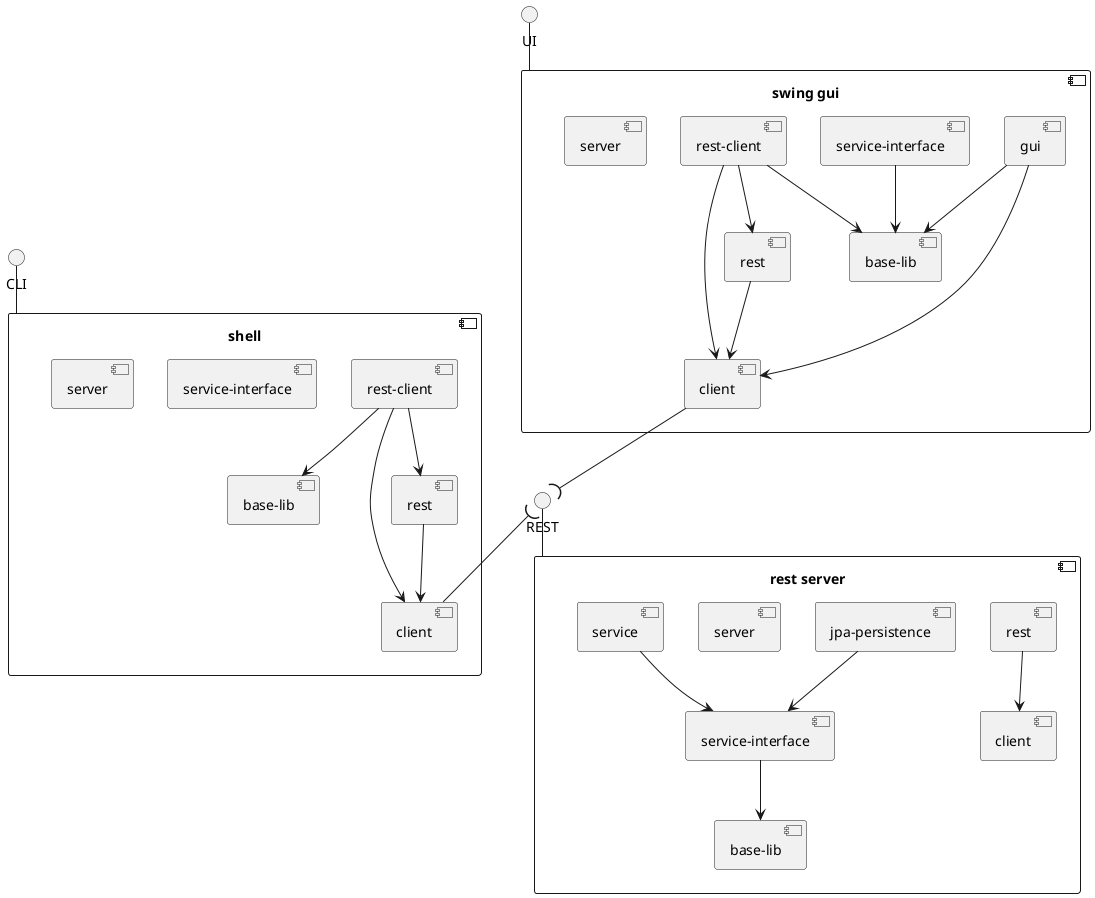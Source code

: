 @startuml

'!theme mono
'COMMENT - skinparam linetype ortho

interface cli as "CLI"
interface restserverrest as "REST"
interface ui as "UI"

component restserver as "rest server" {
    component rsbaselib as "base-lib"
    component rsjpapersistence as "jpa-persistence"
    component rsclient as "client"
    component rsrest as "rest"
    component rsserver as "server"
    component rsservice as "service"
    component rsserviceinterface as "service-interface"

    rsjpapersistence --> rsserviceinterface

    rsrest --> rsclient

    rsservice --> rsserviceinterface

    rsserviceinterface --> rsbaselib
}

component shell {
    component shbaselib as "base-lib"
    component shclient as "client"
    component shrest as "rest"
    component shrestclient as "rest-client"
    component shserviceinterface as "service-interface"
    component shserver as "server"

    shrest --> shclient

    shrestclient --> shbaselib
    shrestclient --> shclient
    shrestclient --> shrest

    restserverrest )-- shclient
}

component swinggui as "swing gui" {
    component baselib as "base-lib"
    component client
    component gui
    component rest
    component restclient as "rest-client"
    component serviceinterface as "service-interface"
    component server

    gui -DOWN-> baselib
    gui -RIGHT-> client

    rest --> client

    restclient --> baselib
    restclient --> client
    restclient --> rest

    serviceinterface --> baselib

    restserverrest )-UP- client
}

cli -- shell
ui -- swinggui

restserver -UP- restserverrest

@enduml